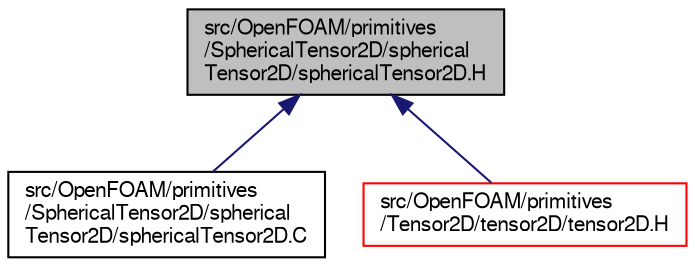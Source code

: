 digraph "src/OpenFOAM/primitives/SphericalTensor2D/sphericalTensor2D/sphericalTensor2D.H"
{
  bgcolor="transparent";
  edge [fontname="FreeSans",fontsize="10",labelfontname="FreeSans",labelfontsize="10"];
  node [fontname="FreeSans",fontsize="10",shape=record];
  Node1 [label="src/OpenFOAM/primitives\l/SphericalTensor2D/spherical\lTensor2D/sphericalTensor2D.H",height=0.2,width=0.4,color="black", fillcolor="grey75", style="filled" fontcolor="black"];
  Node1 -> Node2 [dir="back",color="midnightblue",fontsize="10",style="solid",fontname="FreeSans"];
  Node2 [label="src/OpenFOAM/primitives\l/SphericalTensor2D/spherical\lTensor2D/sphericalTensor2D.C",height=0.2,width=0.4,color="black",URL="$a08494.html"];
  Node1 -> Node3 [dir="back",color="midnightblue",fontsize="10",style="solid",fontname="FreeSans"];
  Node3 [label="src/OpenFOAM/primitives\l/Tensor2D/tensor2D/tensor2D.H",height=0.2,width=0.4,color="red",URL="$a08560.html"];
}
